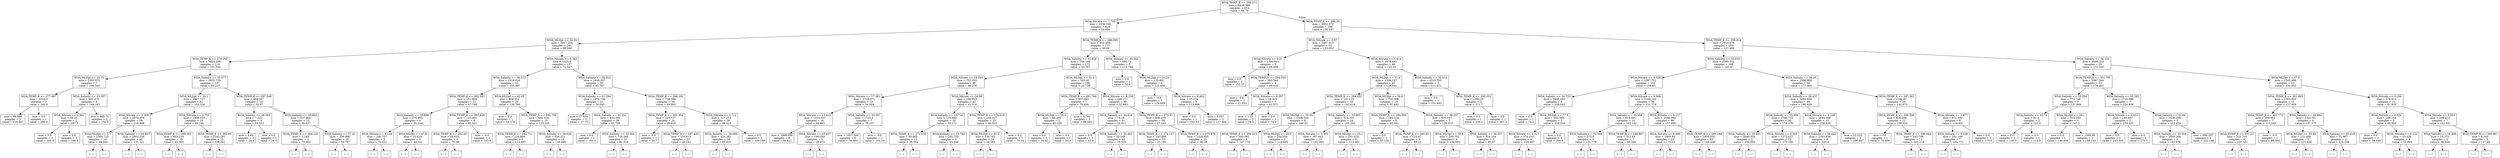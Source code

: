 digraph Tree {
node [shape=box] ;
0 [label="WOA_TEMP_K <= 294.271\nmse = 4428.989\nsamples = 674\nvalue = 96.79"] ;
1 [label="WOA_Nitrate <= 7.709\nmse = 2536.546\nsamples = 418\nvalue = 64.656"] ;
0 -> 1 [labeldistance=2.5, labelangle=45, headlabel="True"] ;
2 [label="WOA_MLDpt <= 34.35\nmse = 2667.205\nsamples = 241\nvalue = 86.046"] ;
1 -> 2 ;
3 [label="WOA_TEMP_K <= 279.269\nmse = 3424.288\nsamples = 114\nvalue = 101.592"] ;
2 -> 3 ;
4 [label="WOA_MLDpt <= 25.75\nmse = 2292.975\nsamples = 7\nvalue = 199.545"] ;
3 -> 4 ;
5 [label="WOA_TEMP_K <= 277.497\nmse = 1016.0\nsamples = 3\nvalue = 242.0"] ;
4 -> 5 ;
6 [label="mse = 88.889\nsamples = 2\nvalue = 216.667"] ;
5 -> 6 ;
7 [label="mse = 0.0\nsamples = 1\nvalue = 280.0"] ;
5 -> 7 ;
8 [label="WOA_Salinity <= 33.307\nmse = 603.472\nsamples = 4\nvalue = 164.167"] ;
4 -> 8 ;
9 [label="WOA_Nitrate <= 4.961\nmse = 56.25\nsamples = 2\nvalue = 187.5"] ;
8 -> 9 ;
10 [label="mse = 0.0\nsamples = 1\nvalue = 195.0"] ;
9 -> 10 ;
11 [label="mse = 0.0\nsamples = 1\nvalue = 180.0"] ;
9 -> 11 ;
12 [label="mse = 468.75\nsamples = 2\nvalue = 152.5"] ;
8 -> 12 ;
13 [label="WOA_Salinity <= 35.577\nmse = 2832.759\nsamples = 107\nvalue = 95.217"] ;
3 -> 13 ;
14 [label="WOA_MLDpt <= 20.1\nmse = 2867.727\nsamples = 91\nvalue = 103.326"] ;
13 -> 14 ;
15 [label="WOA_Nitrate <= 0.358\nmse = 2970.579\nsamples = 58\nvalue = 116.908"] ;
14 -> 15 ;
16 [label="WOA_MLDpt <= 5.7\nmse = 2504.725\nsamples = 18\nvalue = 89.044"] ;
15 -> 16 ;
17 [label="(...)"] ;
16 -> 17 ;
22 [label="(...)"] ;
16 -> 22 ;
43 [label="WOA_Salinity <= 34.937\nmse = 2602.226\nsamples = 40\nvalue = 131.321"] ;
15 -> 43 ;
44 [label="(...)"] ;
43 -> 44 ;
99 [label="(...)"] ;
43 -> 99 ;
116 [label="WOA_Nitrate <= 3.752\nmse = 1909.533\nsamples = 33\nvalue = 81.191"] ;
14 -> 116 ;
117 [label="WOA_TEMP_K <= 289.181\nmse = 803.224\nsamples = 18\nvalue = 62.305"] ;
116 -> 117 ;
118 [label="(...)"] ;
117 -> 118 ;
135 [label="(...)"] ;
117 -> 135 ;
148 [label="WOA_TEMP_K <= 292.65\nmse = 2245.281\nsamples = 15\nvalue = 108.661"] ;
116 -> 148 ;
149 [label="(...)"] ;
148 -> 149 ;
166 [label="(...)"] ;
148 -> 166 ;
167 [label="WOA_TEMP_K <= 287.548\nmse = 484.267\nsamples = 16\nvalue = 52.57"] ;
13 -> 167 ;
168 [label="WOA_Salinity <= 38.203\nmse = 7.222\nsamples = 4\nvalue = 24.333"] ;
167 -> 168 ;
169 [label="mse = 8.64\nsamples = 3\nvalue = 24.4"] ;
168 -> 169 ;
170 [label="mse = 0.0\nsamples = 1\nvalue = 24.0"] ;
168 -> 170 ;
171 [label="WOA_Salinity <= 35.802\nmse = 327.684\nsamples = 12\nvalue = 60.637"] ;
167 -> 171 ;
172 [label="WOA_TEMP_K <= 294.141\nmse = 1.184\nsamples = 2\nvalue = 75.263"] ;
171 -> 172 ;
173 [label="(...)"] ;
172 -> 173 ;
174 [label="(...)"] ;
172 -> 174 ;
175 [label="WOA_Salinity <= 37.02\nmse = 338.486\nsamples = 10\nvalue = 54.787"] ;
171 -> 175 ;
176 [label="(...)"] ;
175 -> 176 ;
177 [label="(...)"] ;
175 -> 177 ;
188 [label="WOA_Nitrate <= 0.382\nmse = 1525.5\nsamples = 127\nvalue = 71.547"] ;
2 -> 188 ;
189 [label="WOA_Salinity <= 36.513\nmse = 1418.916\nsamples = 32\nvalue = 107.987"] ;
188 -> 189 ;
190 [label="WOA_TEMP_K <= 292.042\nmse = 351.984\nsamples = 12\nvalue = 67.748"] ;
189 -> 190 ;
191 [label="WOA_Salinity <= 35.888\nmse = 275.883\nsamples = 6\nvalue = 55.244"] ;
190 -> 191 ;
192 [label="WOA_Nitrate <= 0.144\nmse = 240.757\nsamples = 3\nvalue = 70.021"] ;
191 -> 192 ;
193 [label="(...)"] ;
192 -> 193 ;
196 [label="(...)"] ;
192 -> 196 ;
197 [label="WOA_MLDpt <= 47.8\nmse = 15.619\nsamples = 3\nvalue = 44.161"] ;
191 -> 197 ;
198 [label="(...)"] ;
197 -> 198 ;
199 [label="(...)"] ;
197 -> 199 ;
202 [label="WOA_TEMP_K <= 293.829\nmse = 115.401\nsamples = 6\nvalue = 80.251"] ;
190 -> 202 ;
203 [label="WOA_TEMP_K <= 292.65\nmse = 28.632\nsamples = 5\nvalue = 76.36"] ;
202 -> 203 ;
204 [label="(...)"] ;
203 -> 204 ;
205 [label="(...)"] ;
203 -> 205 ;
212 [label="mse = -0.0\nsamples = 1\nvalue = 103.6"] ;
202 -> 212 ;
213 [label="WOA_MLDpt <= 42.05\nmse = 808.551\nsamples = 20\nvalue = 126.766"] ;
189 -> 213 ;
214 [label="mse = 0.0\nsamples = 1\nvalue = 54.574"] ;
213 -> 214 ;
215 [label="WOA_TEMP_K <= 292.795\nmse = 650.524\nsamples = 19\nvalue = 129.255"] ;
213 -> 215 ;
216 [label="WOA_TEMP_K <= 292.711\nmse = 224.889\nsamples = 9\nvalue = 114.667"] ;
215 -> 216 ;
217 [label="(...)"] ;
216 -> 217 ;
220 [label="(...)"] ;
216 -> 220 ;
221 [label="WOA_Salinity <= 36.626\nmse = 634.221\nsamples = 10\nvalue = 144.886"] ;
215 -> 221 ;
222 [label="(...)"] ;
221 -> 222 ;
229 [label="(...)"] ;
221 -> 229 ;
232 [label="WOA_Salinity <= 34.812\nmse = 1049.057\nsamples = 95\nvalue = 60.787"] ;
188 -> 232 ;
233 [label="WOA_Salinity <= 21.294\nmse = 1076.754\nsamples = 41\nvalue = 76.545"] ;
232 -> 233 ;
234 [label="mse = 37.834\nsamples = 3\nvalue = 17.75"] ;
233 -> 234 ;
235 [label="WOA_Salinity <= 31.331\nmse = 833.309\nsamples = 38\nvalue = 81.795"] ;
233 -> 235 ;
236 [label="mse = 0.0\nsamples = 1\nvalue = 163.0"] ;
235 -> 236 ;
237 [label="WOA_Salinity <= 32.565\nmse = 726.384\nsamples = 37\nvalue = 80.318"] ;
235 -> 237 ;
238 [label="(...)"] ;
237 -> 238 ;
239 [label="(...)"] ;
237 -> 239 ;
298 [label="WOA_TEMP_K <= 289.192\nmse = 738.398\nsamples = 54\nvalue = 49.863"] ;
232 -> 298 ;
299 [label="WOA_TEMP_K <= 281.954\nmse = 220.727\nsamples = 24\nvalue = 28.816"] ;
298 -> 299 ;
300 [label="mse = -0.0\nsamples = 1\nvalue = 59.7"] ;
299 -> 300 ;
301 [label="WOA_TEMP_K <= 287.435\nmse = 153.013\nsamples = 23\nvalue = 26.242"] ;
299 -> 301 ;
302 [label="(...)"] ;
301 -> 302 ;
329 [label="(...)"] ;
301 -> 329 ;
338 [label="WOA_Nitrate <= 3.712\nmse = 517.233\nsamples = 30\nvalue = 66.615"] ;
298 -> 338 ;
339 [label="WOA_Salinity <= 36.689\nmse = 424.392\nsamples = 29\nvalue = 63.831"] ;
338 -> 339 ;
340 [label="(...)"] ;
339 -> 340 ;
377 [label="(...)"] ;
339 -> 377 ;
380 [label="mse = 0.0\nsamples = 1\nvalue = 109.299"] ;
338 -> 380 ;
381 [label="WOA_TEMP_K <= 286.095\nmse = 932.439\nsamples = 177\nvalue = 36.06"] ;
1 -> 381 ;
382 [label="WOA_Salinity <= 33.828\nmse = 756.144\nsamples = 172\nvalue = 33.767"] ;
381 -> 382 ;
383 [label="WOA_Nitrate <= 18.593\nmse = 752.333\nsamples = 66\nvalue = 46.278"] ;
382 -> 383 ;
384 [label="WOA_Nitrate <= 17.381\nmse = 1739.871\nsamples = 23\nvalue = 56.344"] ;
383 -> 384 ;
385 [label="WOA_Nitrate <= 13.422\nmse = 1370.637\nsamples = 16\nvalue = 44.963"] ;
384 -> 385 ;
386 [label="mse = 1998.099\nsamples = 8\nvalue = 59.621"] ;
385 -> 386 ;
387 [label="WOA_Nitrate <= 16.437\nmse = 196.059\nsamples = 8\nvalue = 28.973"] ;
385 -> 387 ;
388 [label="(...)"] ;
387 -> 388 ;
391 [label="(...)"] ;
387 -> 391 ;
394 [label="WOA_Salinity <= 33.307\nmse = 1723.5\nsamples = 7\nvalue = 78.157"] ;
384 -> 394 ;
395 [label="mse = 1827.569\nsamples = 6\nvalue = 76.063"] ;
394 -> 395 ;
396 [label="mse = -0.0\nsamples = 1\nvalue = 101.19"] ;
394 -> 396 ;
397 [label="WOA_Nitrate <= 24.08\nmse = 190.953\nsamples = 43\nvalue = 41.316"] ;
383 -> 397 ;
398 [label="WOA_Salinity <= 33.726\nmse = 125.982\nsamples = 18\nvalue = 33.172"] ;
397 -> 398 ;
399 [label="WOA_TEMP_K <= 271.478\nmse = 50.992\nsamples = 13\nvalue = 36.054"] ;
398 -> 399 ;
400 [label="(...)"] ;
399 -> 400 ;
401 [label="(...)"] ;
399 -> 401 ;
416 [label="WOA_Salinity <= 33.793\nmse = 245.759\nsamples = 5\nvalue = 25.348"] ;
398 -> 416 ;
417 [label="(...)"] ;
416 -> 417 ;
422 [label="(...)"] ;
416 -> 422 ;
425 [label="WOA_TEMP_K <= 274.519\nmse = 168.017\nsamples = 25\nvalue = 46.022"] ;
397 -> 425 ;
426 [label="WOA_MLDpt <= 51.2\nmse = 134.762\nsamples = 24\nvalue = 44.285"] ;
425 -> 426 ;
427 [label="(...)"] ;
426 -> 427 ;
450 [label="(...)"] ;
426 -> 450 ;
459 [label="mse = 0.0\nsamples = 1\nvalue = 70.34"] ;
425 -> 459 ;
460 [label="WOA_MLDpt <= 31.4\nmse = 593.42\nsamples = 106\nvalue = 25.729"] ;
382 -> 460 ;
461 [label="WOA_TEMP_K <= 281.784\nmse = 837.682\nsamples = 7\nvalue = 70.456"] ;
460 -> 461 ;
462 [label="WOA_MLDpt <= 29.3\nmse = 88.289\nsamples = 2\nvalue = 42.328"] ;
461 -> 462 ;
463 [label="mse = 0.0\nsamples = 1\nvalue = 30.82"] ;
462 -> 463 ;
464 [label="mse = 0.0\nsamples = 1\nvalue = 50.0"] ;
462 -> 464 ;
465 [label="mse = 4.762\nsamples = 5\nvalue = 98.583"] ;
461 -> 465 ;
466 [label="WOA_Nitrate <= 9.258\nmse = 440.271\nsamples = 99\nvalue = 22.843"] ;
460 -> 466 ;
467 [label="WOA_Salinity <= 34.616\nmse = 74.24\nsamples = 41\nvalue = 16.911"] ;
466 -> 467 ;
468 [label="mse = 0.0\nsamples = 1\nvalue = 42.0"] ;
467 -> 468 ;
469 [label="WOA_Salinity <= 35.461\nmse = 65.549\nsamples = 40\nvalue = 16.525"] ;
467 -> 469 ;
470 [label="(...)"] ;
469 -> 470 ;
491 [label="(...)"] ;
469 -> 491 ;
496 [label="WOA_TEMP_K <= 275.57\nmse = 666.255\nsamples = 58\nvalue = 27.243"] ;
466 -> 496 ;
497 [label="WOA_TEMP_K <= 274.137\nmse = 143.889\nsamples = 33\nvalue = 21.191"] ;
496 -> 497 ;
498 [label="(...)"] ;
497 -> 498 ;
527 [label="(...)"] ;
497 -> 527 ;
556 [label="WOA_TEMP_K <= 275.976\nmse = 1328.495\nsamples = 25\nvalue = 36.58"] ;
496 -> 556 ;
557 [label="(...)"] ;
556 -> 557 ;
558 [label="(...)"] ;
556 -> 558 ;
603 [label="WOA_Salinity <= 33.582\nmse = 690.71\nsamples = 5\nvalue = 113.749"] ;
381 -> 603 ;
604 [label="mse = 0.0\nsamples = 1\nvalue = 50.0"] ;
603 -> 604 ;
605 [label="WOA_MLDpt <= 31.25\nmse = 125.891\nsamples = 4\nvalue = 122.856"] ;
603 -> 605 ;
606 [label="mse = -0.0\nsamples = 1\nvalue = 134.669"] ;
605 -> 606 ;
607 [label="WOA_Nitrate <= 9.402\nmse = 37.154\nsamples = 3\nvalue = 113.996"] ;
605 -> 607 ;
608 [label="mse = 0.0\nsamples = 1\nvalue = 103.53"] ;
607 -> 608 ;
609 [label="mse = 0.857\nsamples = 2\nvalue = 117.484"] ;
607 -> 609 ;
610 [label="WOA_TEMP_K <= 296.35\nmse = 3002.572\nsamples = 256\nvalue = 150.237"] ;
0 -> 610 [labeldistance=2.5, labelangle=-45, headlabel="False"] ;
611 [label="WOA_Nitrate <= 0.07\nmse = 2407.013\nsamples = 53\nvalue = 123.652"] ;
610 -> 611 ;
612 [label="WOA_Nitrate <= 0.01\nmse = 1780.841\nsamples = 5\nvalue = 66.608"] ;
611 -> 612 ;
613 [label="mse = 0.0\nsamples = 1\nvalue = 152.57"] ;
612 -> 613 ;
614 [label="WOA_TEMP_K <= 294.555\nmse = 363.544\nsamples = 4\nvalue = 49.416"] ;
612 -> 614 ;
615 [label="mse = -0.0\nsamples = 1\nvalue = 21.053"] ;
614 -> 615 ;
616 [label="WOA_Nitrate <= 0.057\nmse = 26.816\nsamples = 3\nvalue = 61.571"] ;
614 -> 616 ;
617 [label="mse = 1.25\nsamples = 2\nvalue = 59.5"] ;
616 -> 617 ;
618 [label="mse = 0.0\nsamples = 1\nvalue = 74.0"] ;
616 -> 618 ;
619 [label="WOA_Nitrate <= 1.414\nmse = 1878.643\nsamples = 48\nvalue = 133.16"] ;
611 -> 619 ;
620 [label="WOA_MLDpt <= 51.6\nmse = 1356.197\nsamples = 45\nvalue = 128.541"] ;
619 -> 620 ;
621 [label="WOA_TEMP_K <= 294.452\nmse = 1011.32\nsamples = 32\nvalue = 142.419"] ;
620 -> 621 ;
622 [label="WOA_MLDpt <= 25.55\nmse = 1508.543\nsamples = 8\nvalue = 166.52"] ;
621 -> 622 ;
623 [label="WOA_TEMP_K <= 294.415\nmse = 595.062\nsamples = 6\nvalue = 187.778"] ;
622 -> 623 ;
624 [label="(...)"] ;
623 -> 624 ;
625 [label="(...)"] ;
623 -> 625 ;
626 [label="WOA_MLDpt <= 30.2\nmse = 259.559\nsamples = 2\nvalue = 118.692"] ;
622 -> 626 ;
627 [label="(...)"] ;
626 -> 627 ;
628 [label="(...)"] ;
626 -> 628 ;
629 [label="WOA_Salinity <= 33.683\nmse = 514.191\nsamples = 24\nvalue = 133.204"] ;
621 -> 629 ;
630 [label="WOA_Nitrate <= 0.303\nmse = 307.643\nsamples = 15\nvalue = 143.962"] ;
629 -> 630 ;
631 [label="(...)"] ;
630 -> 631 ;
636 [label="(...)"] ;
630 -> 636 ;
645 [label="WOA_MLDpt <= 25.1\nmse = 291.676\nsamples = 9\nvalue = 113.481"] ;
629 -> 645 ;
646 [label="(...)"] ;
645 -> 646 ;
651 [label="(...)"] ;
645 -> 651 ;
660 [label="WOA_MLDpt <= 56.6\nmse = 732.306\nsamples = 13\nvalue = 97.482"] ;
620 -> 660 ;
661 [label="WOA_TEMP_K <= 294.595\nmse = 246.314\nsamples = 6\nvalue = 83.061"] ;
660 -> 661 ;
662 [label="mse = 0.0\nsamples = 1\nvalue = 55.126"] ;
661 -> 662 ;
663 [label="WOA_TEMP_K <= 295.82\nmse = 123.41\nsamples = 5\nvalue = 88.14"] ;
661 -> 663 ;
664 [label="(...)"] ;
663 -> 664 ;
671 [label="(...)"] ;
663 -> 671 ;
672 [label="WOA_Salinity <= 36.257\nmse = 635.017\nsamples = 7\nvalue = 120.915"] ;
660 -> 672 ;
673 [label="WOA_MLDpt <= 58.6\nmse = 209.753\nsamples = 4\nvalue = 136.062"] ;
672 -> 673 ;
674 [label="(...)"] ;
673 -> 674 ;
675 [label="(...)"] ;
673 -> 675 ;
680 [label="WOA_Salinity <= 36.557\nmse = 324.104\nsamples = 3\nvalue = 95.67"] ;
672 -> 680 ;
681 [label="(...)"] ;
680 -> 681 ;
684 [label="(...)"] ;
680 -> 684 ;
685 [label="WOA_Salinity <= 35.614\nmse = 4233.555\nsamples = 3\nvalue = 211.671"] ;
619 -> 685 ;
686 [label="mse = 0.0\nsamples = 1\nvalue = 151.643"] ;
685 -> 686 ;
687 [label="WOA_TEMP_K <= 295.051\nmse = 1260.25\nsamples = 2\nvalue = 271.7"] ;
685 -> 687 ;
688 [label="mse = 0.0\nsamples = 1\nvalue = 236.2"] ;
687 -> 688 ;
689 [label="mse = 0.0\nsamples = 1\nvalue = 307.2"] ;
687 -> 689 ;
690 [label="WOA_TEMP_K <= 300.814\nmse = 2919.676\nsamples = 203\nvalue = 157.488"] ;
610 -> 690 ;
691 [label="WOA_Salinity <= 35.819\nmse = 2595.372\nsamples = 168\nvalue = 163.67"] ;
690 -> 691 ;
692 [label="WOA_Nitrate <= 0.028\nmse = 2397.752\nsamples = 102\nvalue = 154.83"] ;
691 -> 692 ;
693 [label="WOA_Salinity <= 34.723\nmse = 3440.455\nsamples = 6\nvalue = 209.042"] ;
692 -> 693 ;
694 [label="mse = 0.0\nsamples = 1\nvalue = 74.0"] ;
693 -> 694 ;
695 [label="WOA_MLDpt <= 77.5\nmse = 954.565\nsamples = 5\nvalue = 228.334"] ;
693 -> 695 ;
696 [label="WOA_Nitrate <= 0.017\nmse = 374.253\nsamples = 4\nvalue = 218.057"] ;
695 -> 696 ;
697 [label="(...)"] ;
696 -> 697 ;
700 [label="(...)"] ;
696 -> 700 ;
701 [label="mse = 0.0\nsamples = 1\nvalue = 290.0"] ;
695 -> 701 ;
702 [label="WOA_Nitrate <= 0.068\nmse = 2164.102\nsamples = 96\nvalue = 151.776"] ;
692 -> 702 ;
703 [label="WOA_Salinity <= 33.858\nmse = 619.091\nsamples = 10\nvalue = 103.142"] ;
702 -> 703 ;
704 [label="WOA_Salinity <= 32.599\nmse = 373.9\nsamples = 3\nvalue = 125.778"] ;
703 -> 704 ;
705 [label="(...)"] ;
704 -> 705 ;
706 [label="(...)"] ;
704 -> 706 ;
707 [label="WOA_TEMP_K <= 298.807\nmse = 312.49\nsamples = 7\nvalue = 90.566"] ;
703 -> 707 ;
708 [label="(...)"] ;
707 -> 708 ;
715 [label="(...)"] ;
707 -> 715 ;
718 [label="WOA_Nitrate <= 0.137\nmse = 2046.094\nsamples = 86\nvalue = 157.095"] ;
702 -> 718 ;
719 [label="WOA_Nitrate <= 0.086\nmse = 1805.84\nsamples = 23\nvalue = 175.23"] ;
718 -> 719 ;
720 [label="(...)"] ;
719 -> 720 ;
725 [label="(...)"] ;
719 -> 725 ;
744 [label="WOA_TEMP_K <= 299.188\nmse = 1950.035\nsamples = 63\nvalue = 149.438"] ;
718 -> 744 ;
745 [label="(...)"] ;
744 -> 745 ;
816 [label="(...)"] ;
744 -> 816 ;
839 [label="WOA_Salinity <= 36.45\nmse = 2596.969\nsamples = 66\nvalue = 177.065"] ;
691 -> 839 ;
840 [label="WOA_Salinity <= 36.427\nmse = 2464.859\nsamples = 46\nvalue = 190.628"] ;
839 -> 840 ;
841 [label="WOA_Salinity <= 35.966\nmse = 1766.715\nsamples = 36\nvalue = 179.379"] ;
840 -> 841 ;
842 [label="WOA_Salinity <= 35.891\nmse = 2846.528\nsamples = 3\nvalue = 254.854"] ;
841 -> 842 ;
843 [label="(...)"] ;
842 -> 843 ;
844 [label="(...)"] ;
842 -> 844 ;
847 [label="WOA_Nitrate <= 0.025\nmse = 1372.672\nsamples = 33\nvalue = 175.186"] ;
841 -> 847 ;
848 [label="(...)"] ;
847 -> 848 ;
849 [label="(...)"] ;
847 -> 849 ;
884 [label="WOA_Nitrate <= 0.109\nmse = 2694.388\nsamples = 10\nvalue = 236.429"] ;
840 -> 884 ;
885 [label="WOA_Salinity <= 36.442\nmse = 2163.636\nsamples = 8\nvalue = 220.0"] ;
884 -> 885 ;
886 [label="(...)"] ;
885 -> 886 ;
889 [label="(...)"] ;
885 -> 889 ;
890 [label="mse = 22.222\nsamples = 2\nvalue = 296.667"] ;
884 -> 890 ;
891 [label="WOA_TEMP_K <= 297.361\nmse = 1282.67\nsamples = 20\nvalue = 142.673"] ;
839 -> 891 ;
892 [label="WOA_TEMP_K <= 296.506\nmse = 826.209\nsamples = 12\nvalue = 159.523"] ;
891 -> 892 ;
893 [label="mse = 0.0\nsamples = 1\nvalue = 70.009"] ;
892 -> 893 ;
894 [label="WOA_TEMP_K <= 296.644\nmse = 345.749\nsamples = 11\nvalue = 165.118"] ;
892 -> 894 ;
895 [label="(...)"] ;
894 -> 895 ;
898 [label="(...)"] ;
894 -> 898 ;
913 [label="WOA_Nitrate <= 1.877\nmse = 871.163\nsamples = 8\nvalue = 116.631"] ;
891 -> 913 ;
914 [label="WOA_Nitrate <= 0.238\nmse = 291.169\nsamples = 7\nvalue = 104.772"] ;
913 -> 914 ;
915 [label="(...)"] ;
914 -> 915 ;
922 [label="(...)"] ;
914 -> 922 ;
925 [label="mse = 0.0\nsamples = 1\nvalue = 170.0"] ;
913 -> 925 ;
926 [label="WOA_Salinity <= 34.152\nmse = 3446.214\nsamples = 35\nvalue = 131.395"] ;
690 -> 926 ;
927 [label="WOA_TEMP_K <= 301.791\nmse = 2967.264\nsamples = 12\nvalue = 179.401"] ;
926 -> 927 ;
928 [label="WOA_Salinity <= 33.354\nmse = 773.748\nsamples = 5\nvalue = 137.864"] ;
927 -> 928 ;
929 [label="WOA_Salinity <= 32.74\nmse = 81.0\nsamples = 2\nvalue = 121.0"] ;
928 -> 929 ;
930 [label="mse = 0.0\nsamples = 1\nvalue = 130.0"] ;
929 -> 930 ;
931 [label="mse = 0.0\nsamples = 1\nvalue = 112.0"] ;
929 -> 931 ;
932 [label="WOA_MLDpt <= 29.1\nmse = 914.243\nsamples = 3\nvalue = 147.5"] ;
928 -> 932 ;
933 [label="mse = 0.0\nsamples = 1\nvalue = 146.656"] ;
932 -> 933 ;
934 [label="mse = 1598.99\nsamples = 2\nvalue = 148.133"] ;
932 -> 934 ;
935 [label="WOA_Salinity <= 33.382\nmse = 1710.089\nsamples = 7\nvalue = 220.938"] ;
927 -> 935 ;
936 [label="WOA_Nitrate <= 0.413\nmse = 248.007\nsamples = 2\nvalue = 259.252"] ;
935 -> 936 ;
937 [label="mse = 0.0\nsamples = 1\nvalue = 243.503"] ;
936 -> 937 ;
938 [label="mse = 0.0\nsamples = 1\nvalue = 275.0"] ;
936 -> 938 ;
939 [label="WOA_Salinity <= 33.69\nmse = 1636.298\nsamples = 5\nvalue = 212.424"] ;
935 -> 939 ;
940 [label="WOA_Salinity <= 33.554\nmse = 2955.266\nsamples = 3\nvalue = 192.876"] ;
939 -> 940 ;
941 [label="(...)"] ;
940 -> 941 ;
944 [label="(...)"] ;
940 -> 944 ;
945 [label="mse = 690.207\nsamples = 2\nvalue = 222.198"] ;
939 -> 945 ;
946 [label="WOA_MLDpt <= 37.0\nmse = 1545.986\nsamples = 23\nvalue = 102.852"] ;
926 -> 946 ;
947 [label="WOA_TEMP_K <= 301.993\nmse = 1563.853\nsamples = 11\nvalue = 127.459"] ;
946 -> 947 ;
948 [label="WOA_TEMP_K <= 301.772\nmse = 394.962\nsamples = 7\nvalue = 111.249"] ;
947 -> 948 ;
949 [label="WOA_TEMP_K <= 301.22\nmse = 223.754\nsamples = 6\nvalue = 120.581"] ;
948 -> 949 ;
950 [label="(...)"] ;
949 -> 950 ;
957 [label="(...)"] ;
949 -> 957 ;
960 [label="mse = -0.0\nsamples = 1\nvalue = 86.364"] ;
948 -> 960 ;
961 [label="WOA_Salinity <= 34.882\nmse = 2341.93\nsamples = 4\nvalue = 157.177"] ;
947 -> 961 ;
962 [label="WOA_MLDpt <= 35.95\nmse = 121.488\nsamples = 2\nvalue = 123.636"] ;
961 -> 962 ;
963 [label="(...)"] ;
962 -> 963 ;
964 [label="(...)"] ;
962 -> 964 ;
965 [label="WOA_Salinity <= 35.619\nmse = 32.967\nsamples = 2\nvalue = 224.258"] ;
961 -> 965 ;
966 [label="(...)"] ;
965 -> 966 ;
967 [label="(...)"] ;
965 -> 967 ;
968 [label="WOA_Nitrate <= 0.166\nmse = 578.614\nsamples = 12\nvalue = 81.935"] ;
946 -> 968 ;
969 [label="WOA_Nitrate <= 0.026\nmse = 166.164\nsamples = 5\nvalue = 60.939"] ;
968 -> 969 ;
970 [label="mse = 0.0\nsamples = 1\nvalue = 79.545"] ;
969 -> 970 ;
971 [label="WOA_Nitrate <= 0.122\nmse = 25.428\nsamples = 4\nvalue = 52.965"] ;
969 -> 971 ;
972 [label="(...)"] ;
971 -> 972 ;
977 [label="(...)"] ;
971 -> 977 ;
978 [label="WOA_Nitrate <= 0.953\nmse = 109.413\nsamples = 7\nvalue = 102.931"] ;
968 -> 978 ;
979 [label="WOA_Salinity <= 34.468\nmse = 19.372\nsamples = 4\nvalue = 96.606"] ;
978 -> 979 ;
980 [label="(...)"] ;
979 -> 980 ;
981 [label="(...)"] ;
979 -> 981 ;
986 [label="WOA_TEMP_K <= 300.981\nmse = 8.343\nsamples = 3\nvalue = 117.69"] ;
978 -> 986 ;
987 [label="(...)"] ;
986 -> 987 ;
988 [label="(...)"] ;
986 -> 988 ;
}